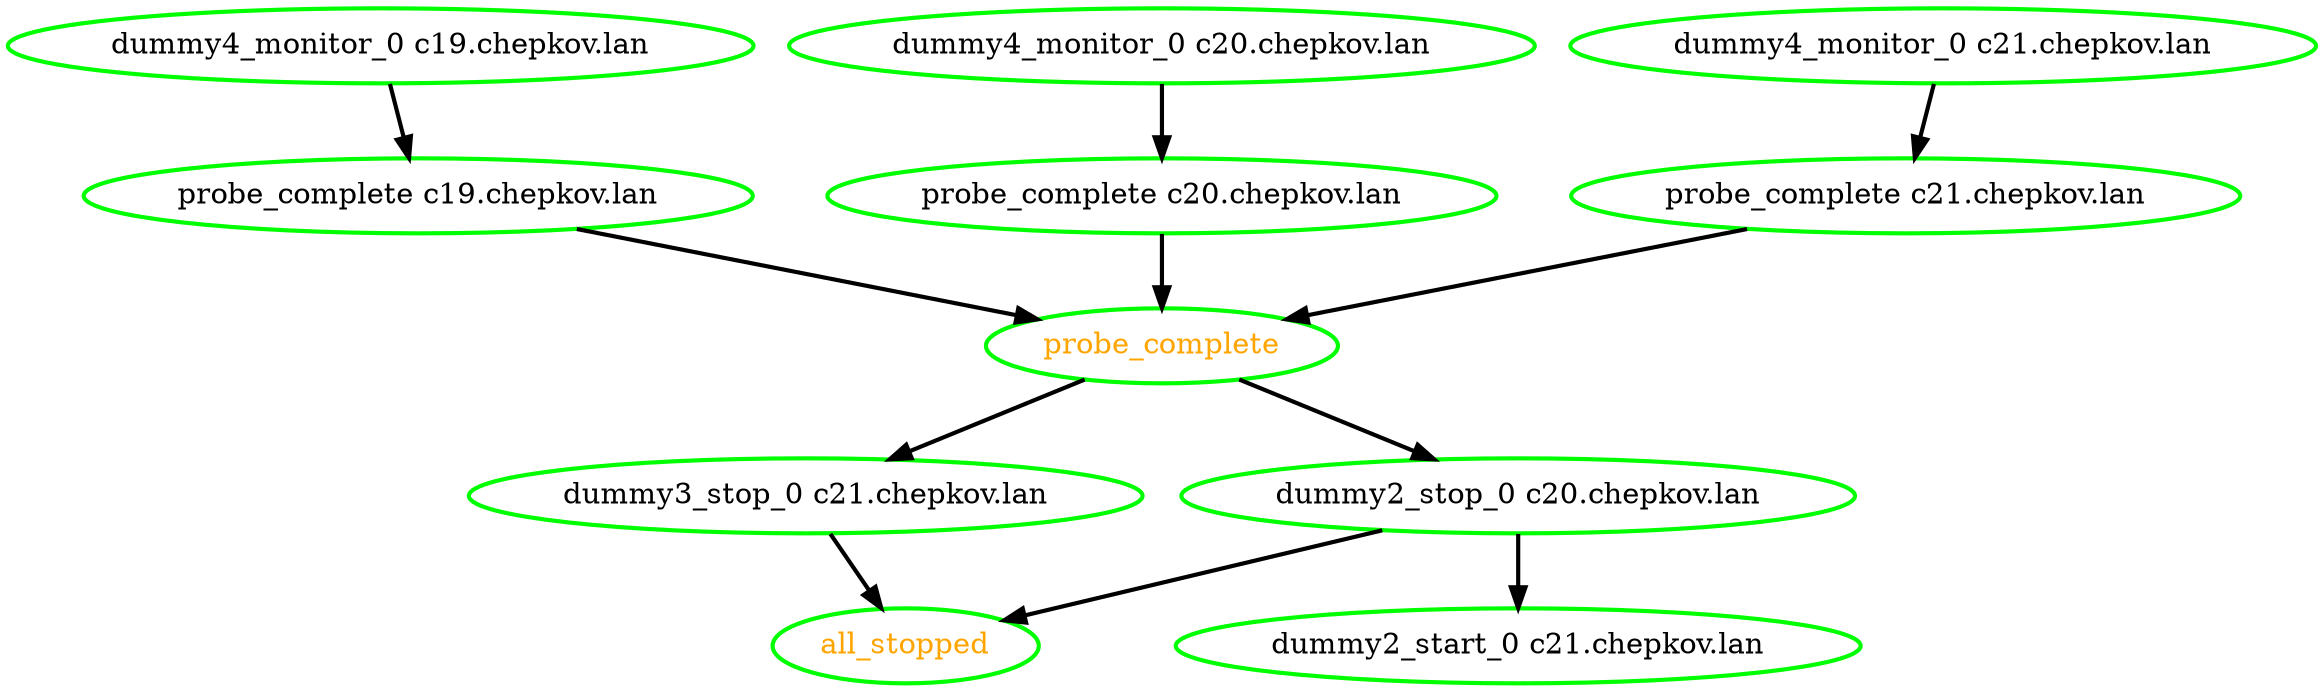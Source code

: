 digraph "g" {
"all_stopped" [ style=bold color="green" fontcolor="orange"  ]
"dummy2_start_0 c21.chepkov.lan" [ style=bold color="green" fontcolor="black"  ]
"dummy2_stop_0 c20.chepkov.lan" -> "all_stopped" [ style = bold]
"dummy2_stop_0 c20.chepkov.lan" -> "dummy2_start_0 c21.chepkov.lan" [ style = bold]
"dummy2_stop_0 c20.chepkov.lan" [ style=bold color="green" fontcolor="black"  ]
"dummy3_stop_0 c21.chepkov.lan" -> "all_stopped" [ style = bold]
"dummy3_stop_0 c21.chepkov.lan" [ style=bold color="green" fontcolor="black"  ]
"dummy4_monitor_0 c19.chepkov.lan" -> "probe_complete c19.chepkov.lan" [ style = bold]
"dummy4_monitor_0 c19.chepkov.lan" [ style=bold color="green" fontcolor="black"  ]
"dummy4_monitor_0 c20.chepkov.lan" -> "probe_complete c20.chepkov.lan" [ style = bold]
"dummy4_monitor_0 c20.chepkov.lan" [ style=bold color="green" fontcolor="black"  ]
"dummy4_monitor_0 c21.chepkov.lan" -> "probe_complete c21.chepkov.lan" [ style = bold]
"dummy4_monitor_0 c21.chepkov.lan" [ style=bold color="green" fontcolor="black"  ]
"probe_complete c19.chepkov.lan" -> "probe_complete" [ style = bold]
"probe_complete c19.chepkov.lan" [ style=bold color="green" fontcolor="black"  ]
"probe_complete c20.chepkov.lan" -> "probe_complete" [ style = bold]
"probe_complete c20.chepkov.lan" [ style=bold color="green" fontcolor="black"  ]
"probe_complete c21.chepkov.lan" -> "probe_complete" [ style = bold]
"probe_complete c21.chepkov.lan" [ style=bold color="green" fontcolor="black"  ]
"probe_complete" -> "dummy2_stop_0 c20.chepkov.lan" [ style = bold]
"probe_complete" -> "dummy3_stop_0 c21.chepkov.lan" [ style = bold]
"probe_complete" [ style=bold color="green" fontcolor="orange"  ]
}
